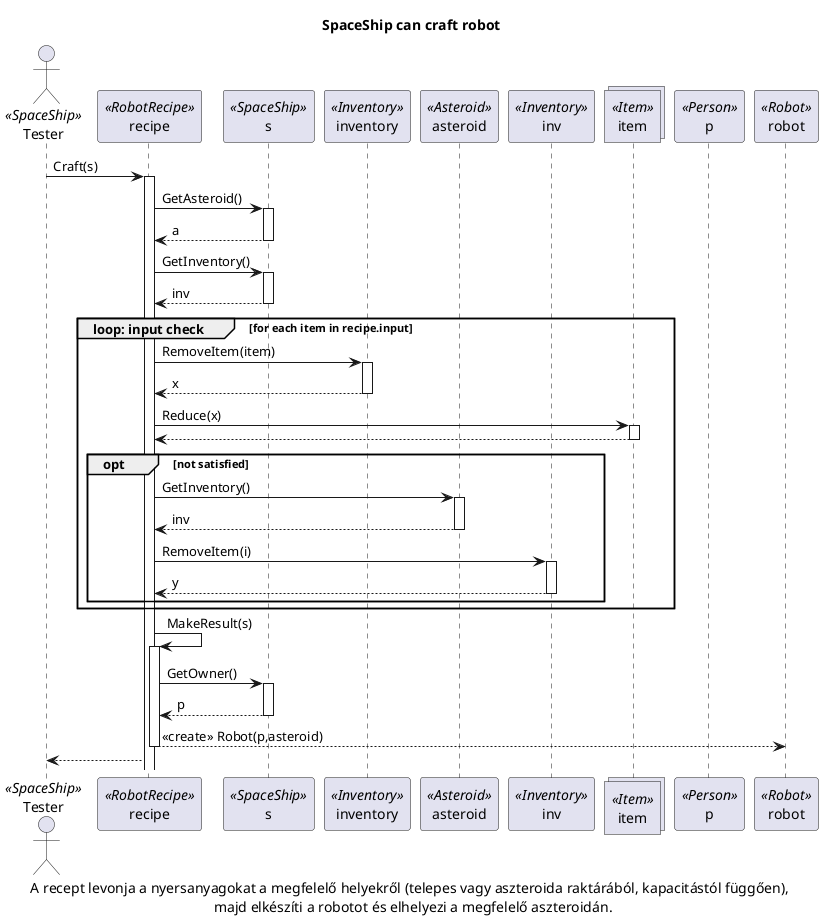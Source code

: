 @startuml
actor Tester as Tester<<SpaceShip>>
participant recipe as recipe <<RobotRecipe>>
participant s as s <<SpaceShip>>
participant inventory as inventory <<Inventory>>
participant asteroid as asteroid <<Asteroid>>
participant inv as inv <<Inventory>>
collections item as item <<Item>>
participant p as p <<Person>>
participant robot as robot <<Robot>>

title SpaceShip can craft robot

Tester-> recipe++: Craft(s)

recipe -> s++: GetAsteroid()
s --> recipe--: a

recipe -> s++: GetInventory()
s --> recipe--: inv

group loop: input check[for each item in recipe.input]

    recipe -> inventory++: RemoveItem(item)
    inventory-->recipe--: x

    recipe -> item++: Reduce(x)
    item --> recipe--: 

    group opt [not satisfied]
        recipe -> asteroid++: GetInventory()
        asteroid --> recipe--: inv

        recipe -> inv++: RemoveItem(i)
        inv--> recipe--: y
    end
end
recipe -> recipe++: MakeResult(s)
recipe -> s++: GetOwner()

s--> recipe--: p
recipe --> robot--: <<create>> Robot(p,asteroid)

recipe --> Tester: 

caption A recept levonja a nyersanyagokat a megfelelő helyekről (telepes vagy aszteroida raktárából, kapacitástól függően), \n majd elkészíti a robotot és elhelyezi a megfelelő aszteroidán. 
@enduml